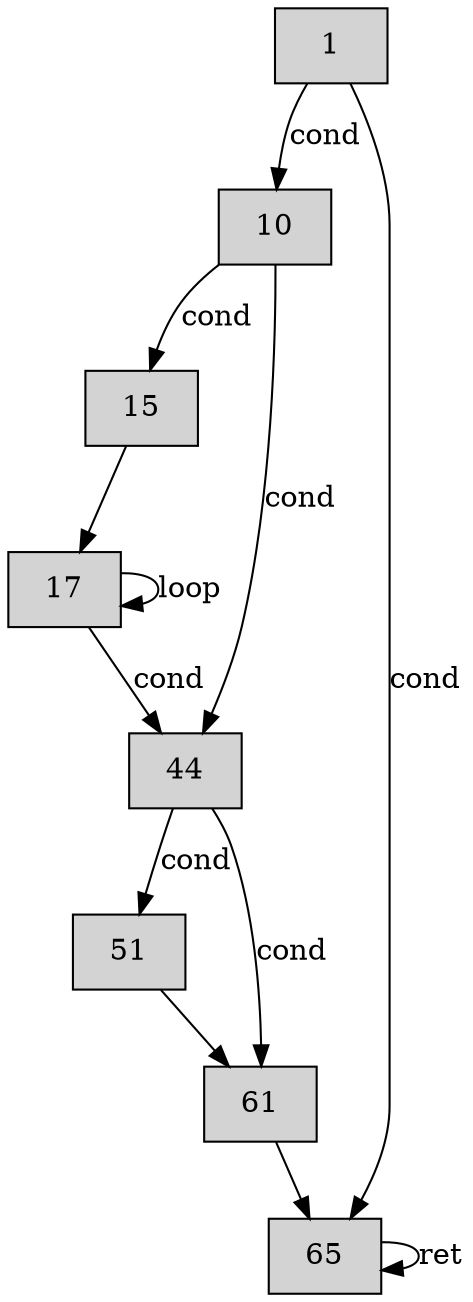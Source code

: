 digraph CFG {
    node[shape=box, style=filled];

    1 [label="1"];
    10 [label="10"];
    15 [label="15"];
    17 [label="17"];
    44 [label="44"];
    51 [label="51"];
    61 [label="61"];
    65 [label="65"];

    1 -> 65 [label="cond"];
    1 -> 10 [label="cond"];

    10 -> 44 [label="cond"];
    10 -> 15 [label="cond"];

    15 -> 17 [label=""];
    
    17 -> 17 [label="loop"];
    17 -> 44 [label="cond"];

    44 -> 51 [label="cond"];
    44 -> 61 [label="cond"];

    51 -> 61 [label=""];

    61 -> 65 [label=""];

    65 -> 65 [label="ret"];
}